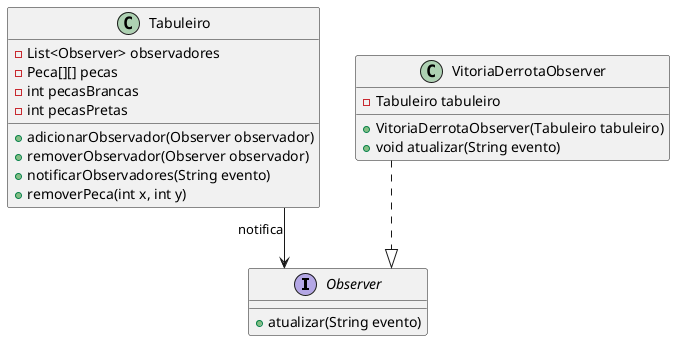 @startuml
skinparam linetype ortho

interface Observer {
    + atualizar(String evento)
}

class Tabuleiro {
    - List<Observer> observadores
    - Peca[][] pecas
    - int pecasBrancas
    - int pecasPretas
    + adicionarObservador(Observer observador)
    + removerObservador(Observer observador)
    + notificarObservadores(String evento)
    + removerPeca(int x, int y)
}

class VitoriaDerrotaObserver {
    - Tabuleiro tabuleiro
    + VitoriaDerrotaObserver(Tabuleiro tabuleiro)
    + void atualizar(String evento)
}

Tabuleiro --> Observer : notifica
VitoriaDerrotaObserver ..|> Observer
@enduml
